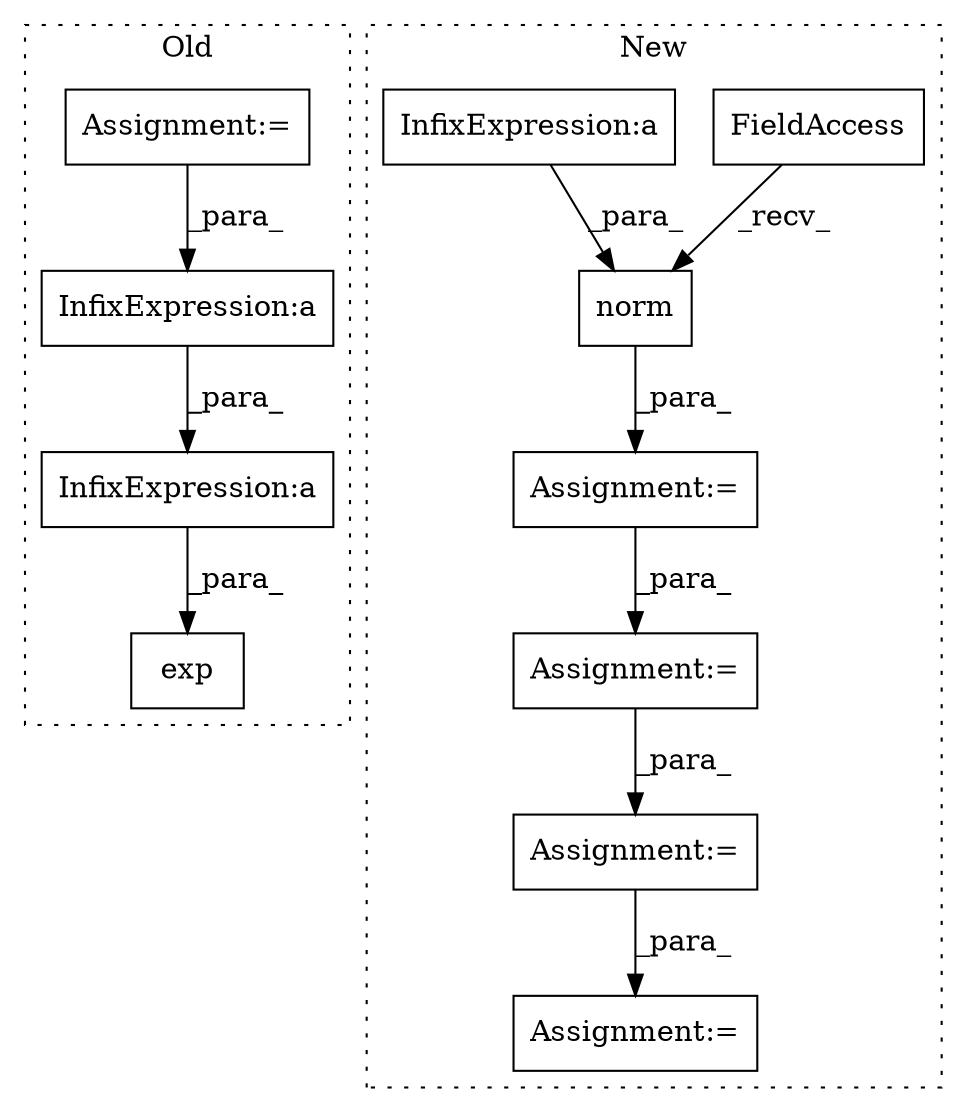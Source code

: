 digraph G {
subgraph cluster0 {
1 [label="exp" a="32" s="9947,10006" l="4,1" shape="box"];
5 [label="InfixExpression:a" a="27" s="9980" l="3" shape="box"];
7 [label="Assignment:=" a="7" s="9712" l="1" shape="box"];
10 [label="InfixExpression:a" a="27" s="9985" l="3" shape="box"];
label = "Old";
style="dotted";
}
subgraph cluster1 {
2 [label="norm" a="32" s="9785,9791" l="5,1" shape="box"];
3 [label="Assignment:=" a="7" s="9801" l="1" shape="box"];
4 [label="FieldAccess" a="22" s="9772" l="12" shape="box"];
6 [label="Assignment:=" a="7" s="9905" l="1" shape="box"];
8 [label="Assignment:=" a="7" s="9770" l="2" shape="box"];
9 [label="Assignment:=" a="7" s="9832" l="2" shape="box"];
11 [label="InfixExpression:a" a="27" s="9746" l="3" shape="box"];
label = "New";
style="dotted";
}
2 -> 8 [label="_para_"];
3 -> 9 [label="_para_"];
4 -> 2 [label="_recv_"];
5 -> 10 [label="_para_"];
7 -> 5 [label="_para_"];
8 -> 3 [label="_para_"];
9 -> 6 [label="_para_"];
10 -> 1 [label="_para_"];
11 -> 2 [label="_para_"];
}